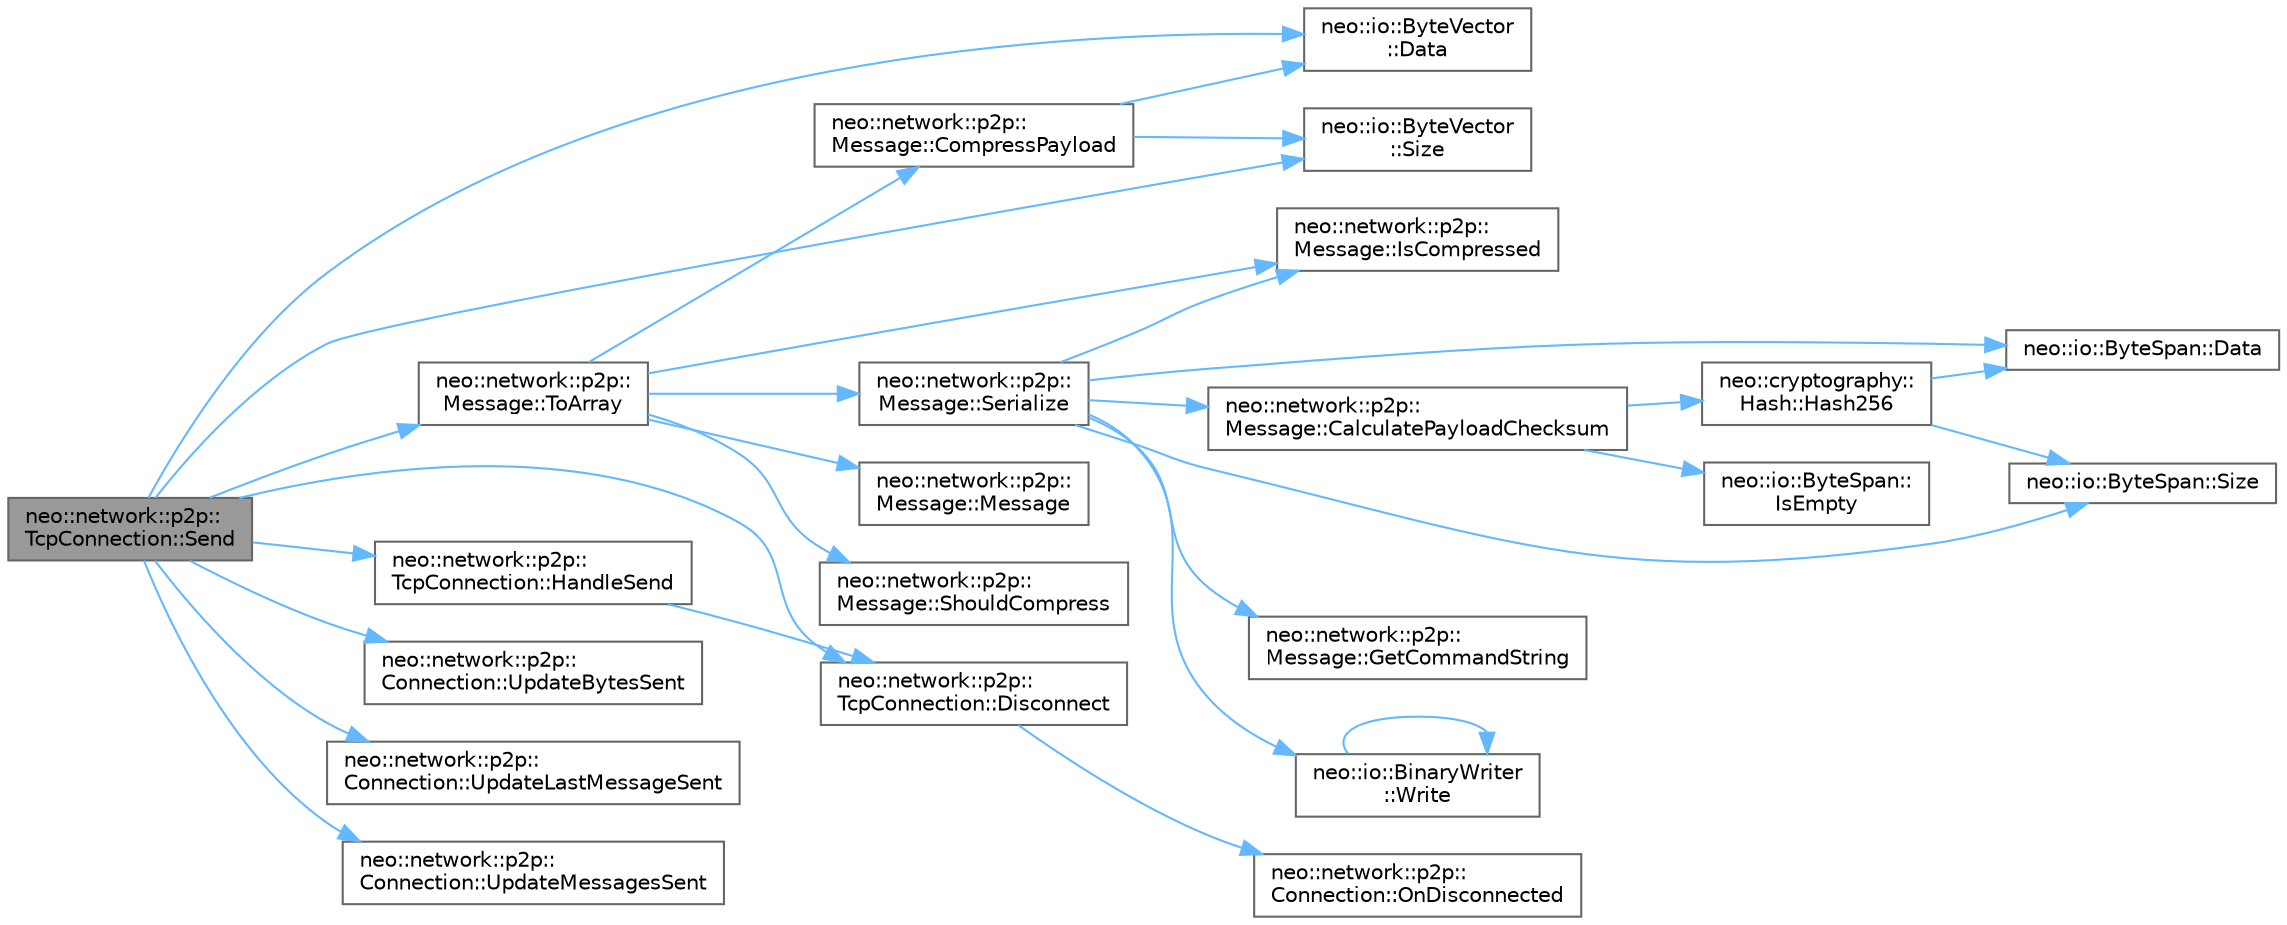 digraph "neo::network::p2p::TcpConnection::Send"
{
 // LATEX_PDF_SIZE
  bgcolor="transparent";
  edge [fontname=Helvetica,fontsize=10,labelfontname=Helvetica,labelfontsize=10];
  node [fontname=Helvetica,fontsize=10,shape=box,height=0.2,width=0.4];
  rankdir="LR";
  Node1 [id="Node000001",label="neo::network::p2p::\lTcpConnection::Send",height=0.2,width=0.4,color="gray40", fillcolor="grey60", style="filled", fontcolor="black",tooltip="Sends a message to the remote node."];
  Node1 -> Node2 [id="edge1_Node000001_Node000002",color="steelblue1",style="solid",tooltip=" "];
  Node2 [id="Node000002",label="neo::io::ByteVector\l::Data",height=0.2,width=0.4,color="grey40", fillcolor="white", style="filled",URL="$classneo_1_1io_1_1_byte_vector.html#a971af50d2778c4435c924cf4b839e8a1",tooltip="Gets a pointer to the data."];
  Node1 -> Node3 [id="edge2_Node000001_Node000003",color="steelblue1",style="solid",tooltip=" "];
  Node3 [id="Node000003",label="neo::network::p2p::\lTcpConnection::Disconnect",height=0.2,width=0.4,color="grey40", fillcolor="white", style="filled",URL="$classneo_1_1network_1_1p2p_1_1_tcp_connection.html#acb68bd163d9e0a4df4f66866f8bdd465",tooltip="Disconnects from the remote node."];
  Node3 -> Node4 [id="edge3_Node000003_Node000004",color="steelblue1",style="solid",tooltip=" "];
  Node4 [id="Node000004",label="neo::network::p2p::\lConnection::OnDisconnected",height=0.2,width=0.4,color="grey40", fillcolor="white", style="filled",URL="$classneo_1_1network_1_1p2p_1_1_connection.html#abf1fd278093a903e6111c68f6fc98161",tooltip="Called when the connection is disconnected."];
  Node1 -> Node5 [id="edge4_Node000001_Node000005",color="steelblue1",style="solid",tooltip=" "];
  Node5 [id="Node000005",label="neo::network::p2p::\lTcpConnection::HandleSend",height=0.2,width=0.4,color="grey40", fillcolor="white", style="filled",URL="$classneo_1_1network_1_1p2p_1_1_tcp_connection.html#a2a06f9680229b1c83b34f04565dbbb1e",tooltip=" "];
  Node5 -> Node3 [id="edge5_Node000005_Node000003",color="steelblue1",style="solid",tooltip=" "];
  Node1 -> Node6 [id="edge6_Node000001_Node000006",color="steelblue1",style="solid",tooltip=" "];
  Node6 [id="Node000006",label="neo::io::ByteVector\l::Size",height=0.2,width=0.4,color="grey40", fillcolor="white", style="filled",URL="$classneo_1_1io_1_1_byte_vector.html#ac0d1a1751d25fde82c44ba55d9d68e24",tooltip="Gets the size of the ByteVector."];
  Node1 -> Node7 [id="edge7_Node000001_Node000007",color="steelblue1",style="solid",tooltip=" "];
  Node7 [id="Node000007",label="neo::network::p2p::\lMessage::ToArray",height=0.2,width=0.4,color="grey40", fillcolor="white", style="filled",URL="$classneo_1_1network_1_1p2p_1_1_message.html#afbc860dc068254c6e66c693eeb0c59b9",tooltip="Converts the message to a byte array."];
  Node7 -> Node8 [id="edge8_Node000007_Node000008",color="steelblue1",style="solid",tooltip=" "];
  Node8 [id="Node000008",label="neo::network::p2p::\lMessage::CompressPayload",height=0.2,width=0.4,color="grey40", fillcolor="white", style="filled",URL="$classneo_1_1network_1_1p2p_1_1_message.html#a3cc4c8b3d929218f6ad9afb64f747e52",tooltip=" "];
  Node8 -> Node2 [id="edge9_Node000008_Node000002",color="steelblue1",style="solid",tooltip=" "];
  Node8 -> Node6 [id="edge10_Node000008_Node000006",color="steelblue1",style="solid",tooltip=" "];
  Node7 -> Node9 [id="edge11_Node000007_Node000009",color="steelblue1",style="solid",tooltip=" "];
  Node9 [id="Node000009",label="neo::network::p2p::\lMessage::IsCompressed",height=0.2,width=0.4,color="grey40", fillcolor="white", style="filled",URL="$classneo_1_1network_1_1p2p_1_1_message.html#a715ccb28cf3623b4c2bd48df0015fcdd",tooltip="Checks if the message is compressed."];
  Node7 -> Node10 [id="edge12_Node000007_Node000010",color="steelblue1",style="solid",tooltip=" "];
  Node10 [id="Node000010",label="neo::network::p2p::\lMessage::Message",height=0.2,width=0.4,color="grey40", fillcolor="white", style="filled",URL="$classneo_1_1network_1_1p2p_1_1_message.html#ad500547950c4cfac21e99587e0f8f05a",tooltip="Constructs an empty Message."];
  Node7 -> Node11 [id="edge13_Node000007_Node000011",color="steelblue1",style="solid",tooltip=" "];
  Node11 [id="Node000011",label="neo::network::p2p::\lMessage::Serialize",height=0.2,width=0.4,color="grey40", fillcolor="white", style="filled",URL="$classneo_1_1network_1_1p2p_1_1_message.html#a3c33905384283f8a5190a369295f8b6c",tooltip="Serializes the message to a binary writer."];
  Node11 -> Node12 [id="edge14_Node000011_Node000012",color="steelblue1",style="solid",tooltip=" "];
  Node12 [id="Node000012",label="neo::network::p2p::\lMessage::CalculatePayloadChecksum",height=0.2,width=0.4,color="grey40", fillcolor="white", style="filled",URL="$classneo_1_1network_1_1p2p_1_1_message.html#a654aaf898e51e3b91c7a60dcdeaf763f",tooltip=" "];
  Node12 -> Node13 [id="edge15_Node000012_Node000013",color="steelblue1",style="solid",tooltip=" "];
  Node13 [id="Node000013",label="neo::cryptography::\lHash::Hash256",height=0.2,width=0.4,color="grey40", fillcolor="white", style="filled",URL="$classneo_1_1cryptography_1_1_hash.html#a1f27587bba8d21efdec839f2679e1a90",tooltip="Computes Hash256 (double SHA256)."];
  Node13 -> Node14 [id="edge16_Node000013_Node000014",color="steelblue1",style="solid",tooltip=" "];
  Node14 [id="Node000014",label="neo::io::ByteSpan::Data",height=0.2,width=0.4,color="grey40", fillcolor="white", style="filled",URL="$classneo_1_1io_1_1_byte_span.html#a0285a19eb5cd212ecd1079e0bc5e494c",tooltip="Gets a pointer to the data."];
  Node13 -> Node15 [id="edge17_Node000013_Node000015",color="steelblue1",style="solid",tooltip=" "];
  Node15 [id="Node000015",label="neo::io::ByteSpan::Size",height=0.2,width=0.4,color="grey40", fillcolor="white", style="filled",URL="$classneo_1_1io_1_1_byte_span.html#a4a869430800a37dcbeefac6f36468fcb",tooltip="Gets the size of the ByteSpan."];
  Node12 -> Node16 [id="edge18_Node000012_Node000016",color="steelblue1",style="solid",tooltip=" "];
  Node16 [id="Node000016",label="neo::io::ByteSpan::\lIsEmpty",height=0.2,width=0.4,color="grey40", fillcolor="white", style="filled",URL="$classneo_1_1io_1_1_byte_span.html#a1a44ac09ac50847323a100002f530d5b",tooltip="Checks if the ByteSpan is empty."];
  Node11 -> Node14 [id="edge19_Node000011_Node000014",color="steelblue1",style="solid",tooltip=" "];
  Node11 -> Node17 [id="edge20_Node000011_Node000017",color="steelblue1",style="solid",tooltip=" "];
  Node17 [id="Node000017",label="neo::network::p2p::\lMessage::GetCommandString",height=0.2,width=0.4,color="grey40", fillcolor="white", style="filled",URL="$classneo_1_1network_1_1p2p_1_1_message.html#a0e5f858aee7d563a0d5b40b073fafbe4",tooltip=" "];
  Node11 -> Node9 [id="edge21_Node000011_Node000009",color="steelblue1",style="solid",tooltip=" "];
  Node11 -> Node15 [id="edge22_Node000011_Node000015",color="steelblue1",style="solid",tooltip=" "];
  Node11 -> Node18 [id="edge23_Node000011_Node000018",color="steelblue1",style="solid",tooltip=" "];
  Node18 [id="Node000018",label="neo::io::BinaryWriter\l::Write",height=0.2,width=0.4,color="grey40", fillcolor="white", style="filled",URL="$classneo_1_1io_1_1_binary_writer.html#ac50767ade20a9099ba7e6b6ed684ef45",tooltip="Writes a boolean value to the stream."];
  Node18 -> Node18 [id="edge24_Node000018_Node000018",color="steelblue1",style="solid",tooltip=" "];
  Node7 -> Node19 [id="edge25_Node000007_Node000019",color="steelblue1",style="solid",tooltip=" "];
  Node19 [id="Node000019",label="neo::network::p2p::\lMessage::ShouldCompress",height=0.2,width=0.4,color="grey40", fillcolor="white", style="filled",URL="$classneo_1_1network_1_1p2p_1_1_message.html#adba30a6ec5e49d8a847b6c760e8f390f",tooltip=" "];
  Node1 -> Node20 [id="edge26_Node000001_Node000020",color="steelblue1",style="solid",tooltip=" "];
  Node20 [id="Node000020",label="neo::network::p2p::\lConnection::UpdateBytesSent",height=0.2,width=0.4,color="grey40", fillcolor="white", style="filled",URL="$classneo_1_1network_1_1p2p_1_1_connection.html#a9222aad0638aba991862f58053483e3a",tooltip="Updates the bytes sent."];
  Node1 -> Node21 [id="edge27_Node000001_Node000021",color="steelblue1",style="solid",tooltip=" "];
  Node21 [id="Node000021",label="neo::network::p2p::\lConnection::UpdateLastMessageSent",height=0.2,width=0.4,color="grey40", fillcolor="white", style="filled",URL="$classneo_1_1network_1_1p2p_1_1_connection.html#acadd3723665461e30840529edc7c7ee3",tooltip="Updates the last message sent time."];
  Node1 -> Node22 [id="edge28_Node000001_Node000022",color="steelblue1",style="solid",tooltip=" "];
  Node22 [id="Node000022",label="neo::network::p2p::\lConnection::UpdateMessagesSent",height=0.2,width=0.4,color="grey40", fillcolor="white", style="filled",URL="$classneo_1_1network_1_1p2p_1_1_connection.html#a012f89c4d01693e697f2cedfe2c1410b",tooltip="Updates the messages sent."];
}
